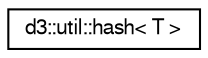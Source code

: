 digraph "Graphical Class Hierarchy"
{
  edge [fontname="FreeSans",fontsize="10",labelfontname="FreeSans",labelfontsize="10"];
  node [fontname="FreeSans",fontsize="10",shape=record];
  rankdir="LR";
  Node1 [label="d3::util::hash\< T \>",height=0.2,width=0.4,color="black", fillcolor="white", style="filled",URL="$structd3_1_1util_1_1hash.html"];
}
